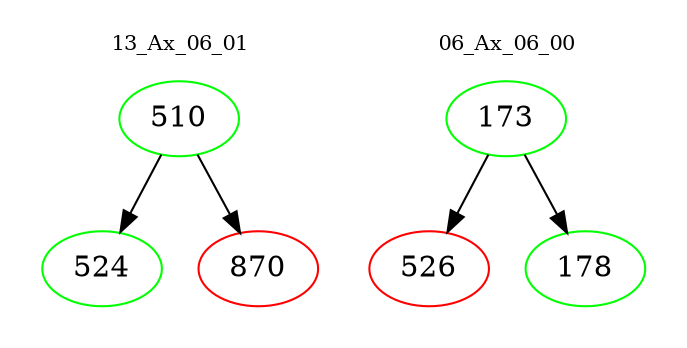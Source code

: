 digraph{
subgraph cluster_0 {
color = white
label = "13_Ax_06_01";
fontsize=10;
T0_510 [label="510", color="green"]
T0_510 -> T0_524 [color="black"]
T0_524 [label="524", color="green"]
T0_510 -> T0_870 [color="black"]
T0_870 [label="870", color="red"]
}
subgraph cluster_1 {
color = white
label = "06_Ax_06_00";
fontsize=10;
T1_173 [label="173", color="green"]
T1_173 -> T1_526 [color="black"]
T1_526 [label="526", color="red"]
T1_173 -> T1_178 [color="black"]
T1_178 [label="178", color="green"]
}
}
